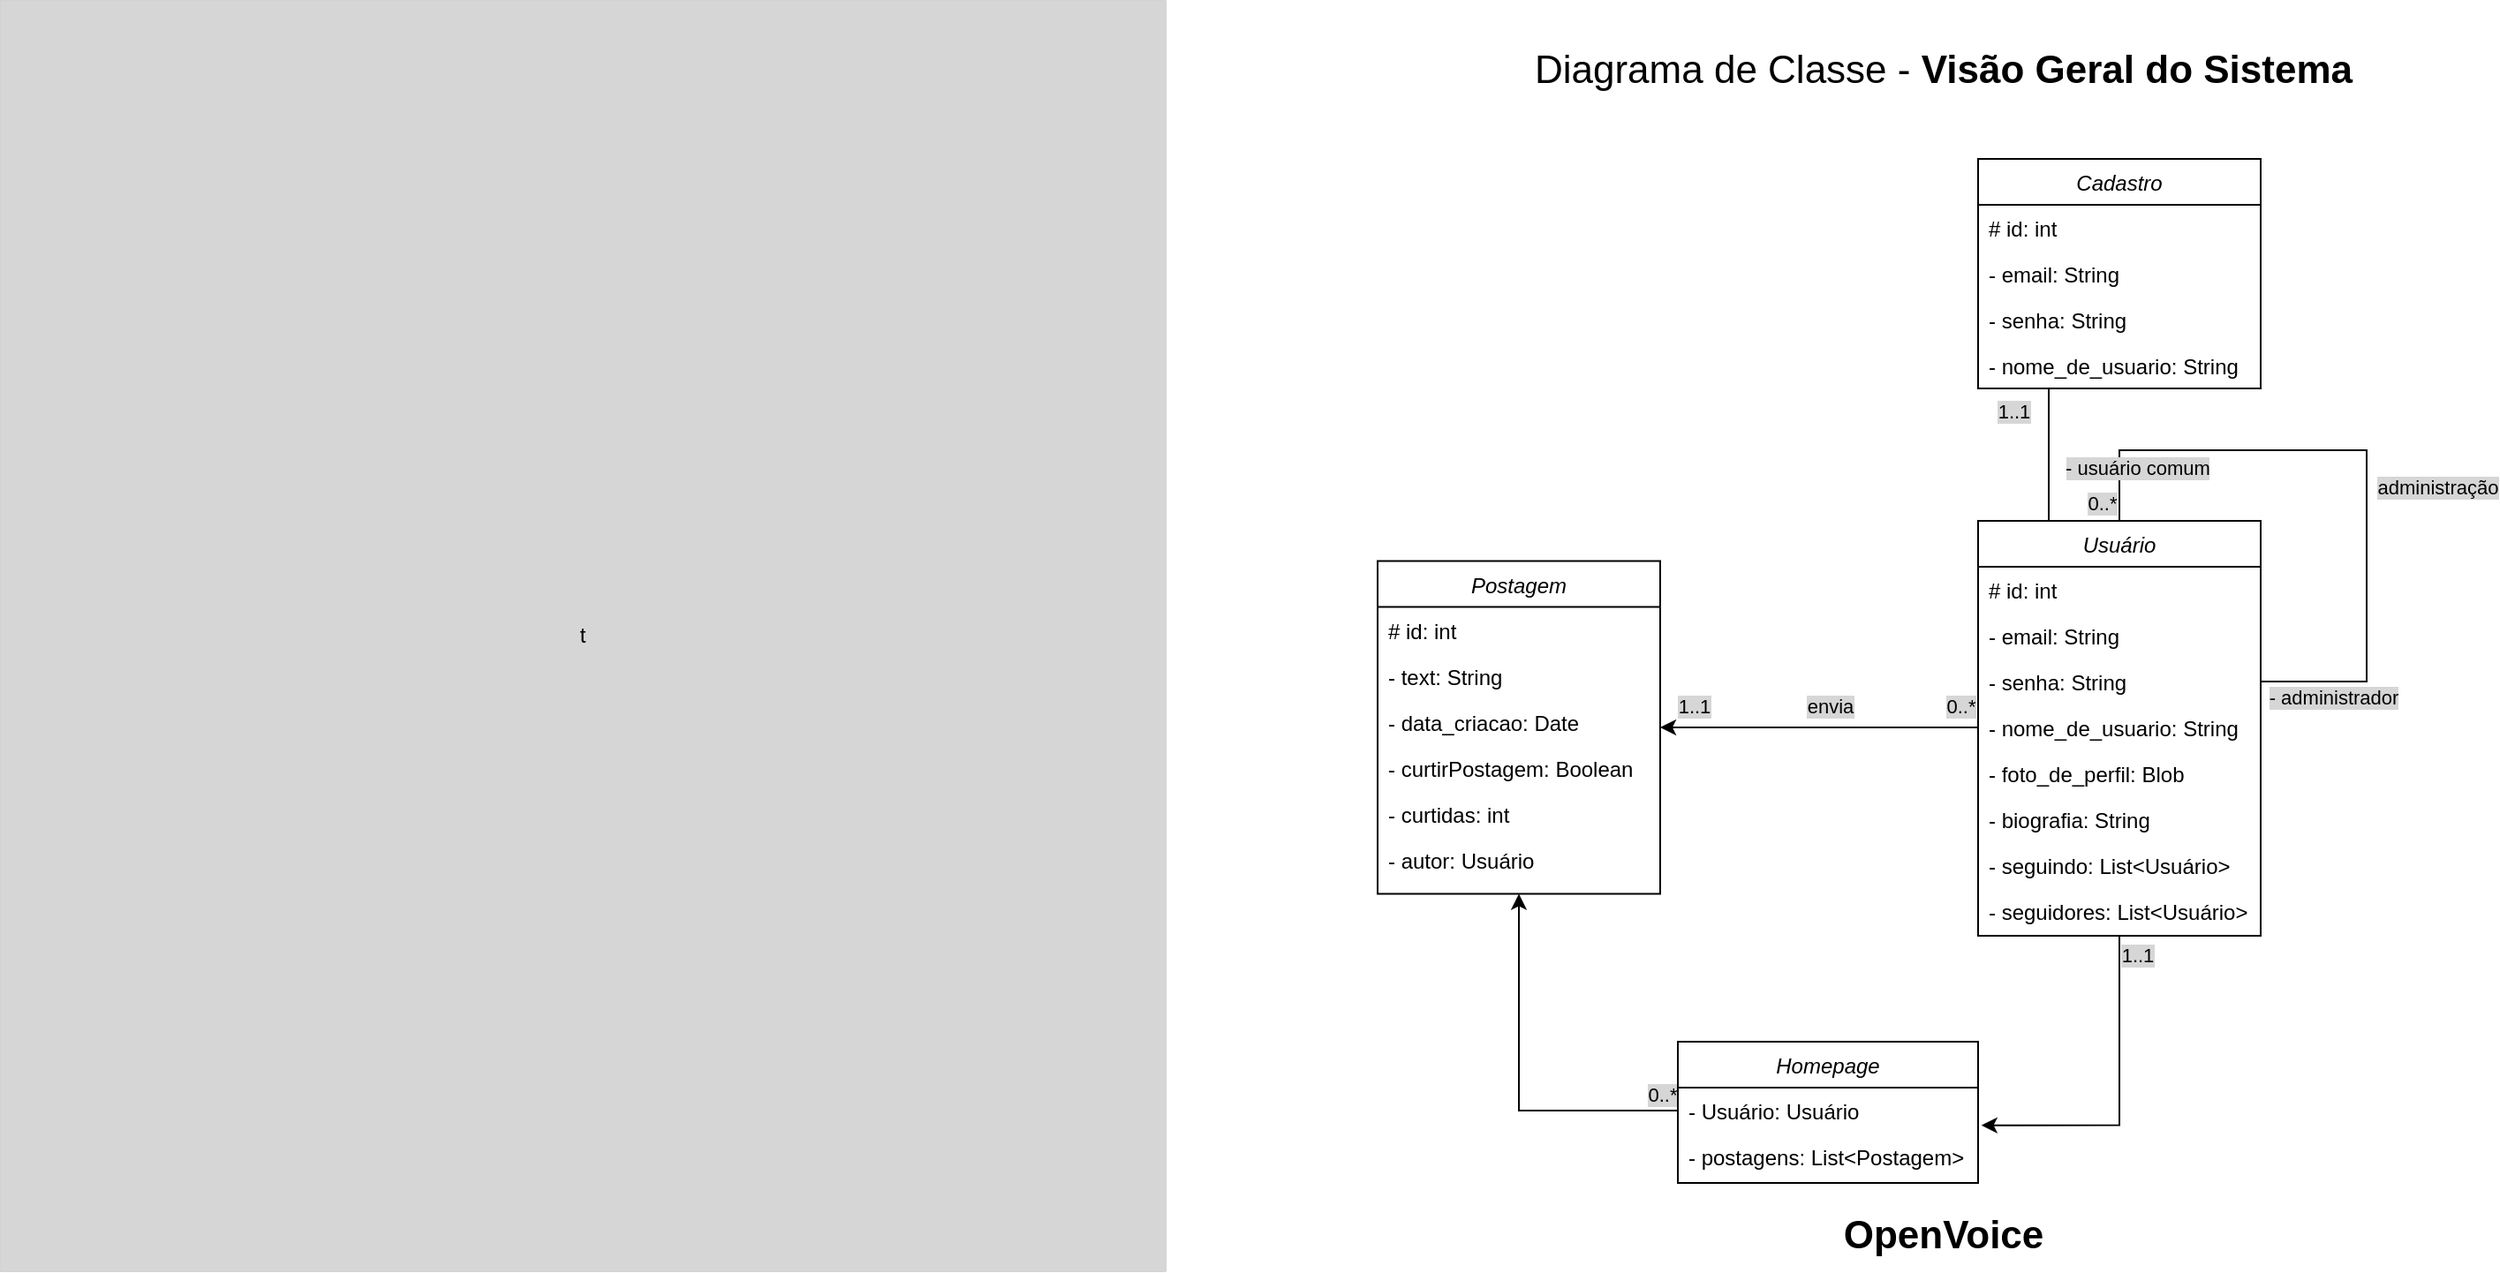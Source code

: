 <mxfile version="24.8.6">
  <diagram id="C5RBs43oDa-KdzZeNtuy" name="Page-1">
    <mxGraphModel dx="2087" dy="582" grid="1" gridSize="10" guides="1" tooltips="1" connect="1" arrows="1" fold="0" page="0" pageScale="1" pageWidth="827" pageHeight="1169" math="0" shadow="0">
      <root>
        <mxCell id="WIyWlLk6GJQsqaUBKTNV-0" />
        <mxCell id="WIyWlLk6GJQsqaUBKTNV-1" parent="WIyWlLk6GJQsqaUBKTNV-0" />
        <mxCell id="qVfFk3sxE2x1IZ7iYrnW-0" value="Cadastro" style="swimlane;fontStyle=0;childLayout=stackLayout;horizontal=1;startSize=26;fillColor=default;horizontalStack=0;resizeParent=1;resizeParentMax=0;resizeLast=0;collapsible=1;marginBottom=0;whiteSpace=wrap;html=1;" vertex="1" parent="WIyWlLk6GJQsqaUBKTNV-1">
          <mxGeometry x="-340" y="190" width="150" height="134" as="geometry" />
        </mxCell>
        <mxCell id="qVfFk3sxE2x1IZ7iYrnW-1" value="# id: int" style="text;strokeColor=none;fillColor=none;align=left;verticalAlign=top;spacingLeft=4;spacingRight=4;overflow=hidden;rotatable=0;points=[[0,0.5],[1,0.5]];portConstraint=eastwest;whiteSpace=wrap;html=1;" vertex="1" parent="qVfFk3sxE2x1IZ7iYrnW-0">
          <mxGeometry y="26" width="150" height="26" as="geometry" />
        </mxCell>
        <mxCell id="qVfFk3sxE2x1IZ7iYrnW-2" value="- email: String" style="text;strokeColor=none;fillColor=none;align=left;verticalAlign=top;spacingLeft=4;spacingRight=4;overflow=hidden;rotatable=0;points=[[0,0.5],[1,0.5]];portConstraint=eastwest;whiteSpace=wrap;html=1;" vertex="1" parent="qVfFk3sxE2x1IZ7iYrnW-0">
          <mxGeometry y="52" width="150" height="26" as="geometry" />
        </mxCell>
        <mxCell id="qVfFk3sxE2x1IZ7iYrnW-3" value="&lt;div&gt;- senha: String&lt;/div&gt;&lt;div&gt;&lt;br&gt;&lt;/div&gt;" style="text;strokeColor=none;fillColor=none;align=left;verticalAlign=top;spacingLeft=4;spacingRight=4;overflow=hidden;rotatable=0;points=[[0,0.5],[1,0.5]];portConstraint=eastwest;whiteSpace=wrap;html=1;" vertex="1" parent="qVfFk3sxE2x1IZ7iYrnW-0">
          <mxGeometry y="78" width="150" height="30" as="geometry" />
        </mxCell>
        <mxCell id="qVfFk3sxE2x1IZ7iYrnW-6" value="- nome_de_usuario: String" style="text;strokeColor=none;fillColor=none;align=left;verticalAlign=top;spacingLeft=4;spacingRight=4;overflow=hidden;rotatable=0;points=[[0,0.5],[1,0.5]];portConstraint=eastwest;whiteSpace=wrap;html=1;" vertex="1" parent="qVfFk3sxE2x1IZ7iYrnW-0">
          <mxGeometry y="108" width="150" height="26" as="geometry" />
        </mxCell>
        <mxCell id="GbrQn4fpmQiTkbEIg9Ye-4" value="t" style="rounded=0;whiteSpace=wrap;html=1;font-weight:bold;strokeWidth=0;perimeterSpacing=1;fillColor=#D6D6D6;fillStyle=solid;" parent="WIyWlLk6GJQsqaUBKTNV-1" vertex="1">
          <mxGeometry x="-820" y="90" width="660" height="720" as="geometry" />
        </mxCell>
        <mxCell id="DpbTsIQylc1d4dhlNPRi-38" value="" style="endArrow=none;html=1;rounded=0;entryX=0.25;entryY=1;entryDx=0;entryDy=0;exitX=0.25;exitY=0;exitDx=0;exitDy=0;" parent="WIyWlLk6GJQsqaUBKTNV-1" source="S_oMJGFzTZTvN_zWF7Dp-0" target="DpbTsIQylc1d4dhlNPRi-26" edge="1">
          <mxGeometry width="50" height="50" relative="1" as="geometry">
            <mxPoint x="300" y="370" as="sourcePoint" />
            <mxPoint x="300" y="300" as="targetPoint" />
          </mxGeometry>
        </mxCell>
        <mxCell id="DpbTsIQylc1d4dhlNPRi-39" value="1..1" style="edgeLabel;html=1;align=center;verticalAlign=middle;resizable=0;points=[];labelBackgroundColor=#d6d6d6;" parent="DpbTsIQylc1d4dhlNPRi-38" vertex="1" connectable="0">
          <mxGeometry x="0.35" relative="1" as="geometry">
            <mxPoint x="-20" y="-12" as="offset" />
          </mxGeometry>
        </mxCell>
        <mxCell id="GbrQn4fpmQiTkbEIg9Ye-0" style="edgeStyle=orthogonalEdgeStyle;rounded=0;orthogonalLoop=1;jettySize=auto;html=1;entryX=1.011;entryY=0.82;entryDx=0;entryDy=0;entryPerimeter=0;" parent="WIyWlLk6GJQsqaUBKTNV-1" source="S_oMJGFzTZTvN_zWF7Dp-0" target="DpbTsIQylc1d4dhlNPRi-49" edge="1">
          <mxGeometry relative="1" as="geometry" />
        </mxCell>
        <mxCell id="GbrQn4fpmQiTkbEIg9Ye-1" value="1..1" style="edgeLabel;html=1;align=center;verticalAlign=middle;resizable=0;points=[];labelBackgroundColor=#d6d6d6;" parent="GbrQn4fpmQiTkbEIg9Ye-0" vertex="1" connectable="0">
          <mxGeometry x="-0.694" relative="1" as="geometry">
            <mxPoint x="10" y="-18" as="offset" />
          </mxGeometry>
        </mxCell>
        <mxCell id="GbrQn4fpmQiTkbEIg9Ye-2" style="edgeStyle=orthogonalEdgeStyle;rounded=0;orthogonalLoop=1;jettySize=auto;html=1;entryX=0.5;entryY=1;entryDx=0;entryDy=0;" parent="WIyWlLk6GJQsqaUBKTNV-1" source="DpbTsIQylc1d4dhlNPRi-49" target="DpbTsIQylc1d4dhlNPRi-8" edge="1">
          <mxGeometry relative="1" as="geometry" />
        </mxCell>
        <mxCell id="GbrQn4fpmQiTkbEIg9Ye-3" value="0..*" style="edgeLabel;html=1;align=center;verticalAlign=middle;resizable=0;points=[];labelBackgroundColor=#d6d6d6;" parent="GbrQn4fpmQiTkbEIg9Ye-2" vertex="1" connectable="0">
          <mxGeometry x="-0.866" relative="1" as="geometry">
            <mxPoint x="5" y="-9" as="offset" />
          </mxGeometry>
        </mxCell>
        <mxCell id="GbrQn4fpmQiTkbEIg9Ye-10" style="edgeStyle=orthogonalEdgeStyle;rounded=0;orthogonalLoop=1;jettySize=auto;html=1;exitX=0;exitY=0.5;exitDx=0;exitDy=0;entryX=1;entryY=0.5;entryDx=0;entryDy=0;" parent="WIyWlLk6GJQsqaUBKTNV-1" source="DpbTsIQylc1d4dhlNPRi-7" target="DpbTsIQylc1d4dhlNPRi-8" edge="1">
          <mxGeometry relative="1" as="geometry" />
        </mxCell>
        <mxCell id="GbrQn4fpmQiTkbEIg9Ye-11" value="envia" style="edgeLabel;html=1;align=center;verticalAlign=middle;resizable=0;points=[];labelBackgroundColor=#d6d6d6;" parent="GbrQn4fpmQiTkbEIg9Ye-10" vertex="1" connectable="0">
          <mxGeometry x="-0.027" relative="1" as="geometry">
            <mxPoint x="3" y="-12" as="offset" />
          </mxGeometry>
        </mxCell>
        <mxCell id="GbrQn4fpmQiTkbEIg9Ye-12" value="0..*" style="edgeLabel;html=1;align=center;verticalAlign=middle;resizable=0;points=[];labelBackgroundColor=#d6d6d6;" parent="GbrQn4fpmQiTkbEIg9Ye-10" vertex="1" connectable="0">
          <mxGeometry x="-0.853" y="1" relative="1" as="geometry">
            <mxPoint x="3" y="-13" as="offset" />
          </mxGeometry>
        </mxCell>
        <mxCell id="GbrQn4fpmQiTkbEIg9Ye-13" value="1..1" style="edgeLabel;html=1;align=center;verticalAlign=middle;resizable=0;points=[];labelBackgroundColor=#d6d6d6;" parent="GbrQn4fpmQiTkbEIg9Ye-10" vertex="1" connectable="0">
          <mxGeometry x="0.796" y="2" relative="1" as="geometry">
            <mxPoint y="-14" as="offset" />
          </mxGeometry>
        </mxCell>
        <mxCell id="GbrQn4fpmQiTkbEIg9Ye-14" value="&lt;font style=&quot;font-size: 22px;&quot;&gt;Diagrama de Classe - &lt;b&gt;Visão Geral do Sistema&lt;br&gt;&lt;/b&gt;&lt;/font&gt;" style="text;html=1;align=center;verticalAlign=middle;resizable=0;points=[];autosize=1;strokeColor=none;fillColor=none;" parent="WIyWlLk6GJQsqaUBKTNV-1" vertex="1">
          <mxGeometry x="35" y="110" width="490" height="40" as="geometry" />
        </mxCell>
        <mxCell id="GbrQn4fpmQiTkbEIg9Ye-15" value="&lt;b&gt;&lt;font style=&quot;font-size: 22px;&quot;&gt;OpenVoice&lt;/font&gt;&lt;/b&gt;" style="text;html=1;align=center;verticalAlign=middle;resizable=0;points=[];autosize=1;strokeColor=none;fillColor=none;" parent="WIyWlLk6GJQsqaUBKTNV-1" vertex="1">
          <mxGeometry x="210" y="770" width="140" height="40" as="geometry" />
        </mxCell>
        <mxCell id="qVfFk3sxE2x1IZ7iYrnW-8" value="" style="group" vertex="1" connectable="0" parent="WIyWlLk6GJQsqaUBKTNV-1">
          <mxGeometry x="300" y="180" width="160" height="130" as="geometry" />
        </mxCell>
        <mxCell id="qVfFk3sxE2x1IZ7iYrnW-7" value="" style="whiteSpace=wrap;html=1;strokeColor=none;" vertex="1" parent="qVfFk3sxE2x1IZ7iYrnW-8">
          <mxGeometry y="26" width="160" height="104" as="geometry" />
        </mxCell>
        <mxCell id="DpbTsIQylc1d4dhlNPRi-26" value="Cadastro" style="swimlane;fontStyle=2;align=center;verticalAlign=top;childLayout=stackLayout;horizontal=1;startSize=26;horizontalStack=0;resizeParent=1;resizeLast=0;collapsible=1;marginBottom=0;rounded=0;shadow=0;strokeWidth=1;" parent="qVfFk3sxE2x1IZ7iYrnW-8" vertex="1">
          <mxGeometry width="160" height="130" as="geometry">
            <mxRectangle x="220" y="560" width="160" height="26" as="alternateBounds" />
          </mxGeometry>
        </mxCell>
        <mxCell id="DpbTsIQylc1d4dhlNPRi-27" value="# id: int" style="text;align=left;verticalAlign=top;spacingLeft=4;spacingRight=4;overflow=hidden;rotatable=0;points=[[0,0.5],[1,0.5]];portConstraint=eastwest;fillColor=none;strokeWidth=0;perimeterSpacing=1;labelBackgroundColor=none;" parent="DpbTsIQylc1d4dhlNPRi-26" vertex="1">
          <mxGeometry y="26" width="160" height="26" as="geometry" />
        </mxCell>
        <mxCell id="DpbTsIQylc1d4dhlNPRi-28" value="- email: String" style="text;align=left;verticalAlign=top;spacingLeft=4;spacingRight=4;overflow=hidden;rotatable=0;points=[[0,0.5],[1,0.5]];portConstraint=eastwest;rounded=0;shadow=0;html=0;fillColor=none;strokeWidth=0;perimeterSpacing=1;" parent="DpbTsIQylc1d4dhlNPRi-26" vertex="1">
          <mxGeometry y="52" width="160" height="26" as="geometry" />
        </mxCell>
        <mxCell id="DpbTsIQylc1d4dhlNPRi-29" value="- senha: String" style="text;align=left;verticalAlign=top;spacingLeft=4;spacingRight=4;overflow=hidden;rotatable=0;points=[[0,0.5],[1,0.5]];portConstraint=eastwest;rounded=0;shadow=0;html=0;fillColor=none;strokeWidth=0;perimeterSpacing=1;" parent="DpbTsIQylc1d4dhlNPRi-26" vertex="1">
          <mxGeometry y="78" width="160" height="26" as="geometry" />
        </mxCell>
        <mxCell id="DpbTsIQylc1d4dhlNPRi-36" value="- nome_de_usuario: String" style="text;align=left;verticalAlign=top;spacingLeft=4;spacingRight=4;overflow=hidden;rotatable=0;points=[[0,0.5],[1,0.5]];portConstraint=eastwest;rounded=0;shadow=0;html=0;fillColor=none;strokeWidth=0;perimeterSpacing=1;" parent="DpbTsIQylc1d4dhlNPRi-26" vertex="1">
          <mxGeometry y="104" width="160" height="26" as="geometry" />
        </mxCell>
        <mxCell id="qVfFk3sxE2x1IZ7iYrnW-12" value="" style="group" vertex="1" connectable="0" parent="WIyWlLk6GJQsqaUBKTNV-1">
          <mxGeometry x="130" y="680" width="170" height="80" as="geometry" />
        </mxCell>
        <mxCell id="qVfFk3sxE2x1IZ7iYrnW-9" value="" style="whiteSpace=wrap;html=1;fillColor=default;strokeColor=none;" vertex="1" parent="qVfFk3sxE2x1IZ7iYrnW-12">
          <mxGeometry y="20" width="170" height="60" as="geometry" />
        </mxCell>
        <mxCell id="DpbTsIQylc1d4dhlNPRi-48" value="Homepage" style="swimlane;fontStyle=2;align=center;verticalAlign=top;childLayout=stackLayout;horizontal=1;startSize=26;horizontalStack=0;resizeParent=1;resizeLast=0;collapsible=1;marginBottom=0;rounded=0;shadow=0;strokeWidth=1;" parent="qVfFk3sxE2x1IZ7iYrnW-12" vertex="1">
          <mxGeometry width="170" height="80" as="geometry">
            <mxRectangle x="220" y="560" width="160" height="26" as="alternateBounds" />
          </mxGeometry>
        </mxCell>
        <mxCell id="DpbTsIQylc1d4dhlNPRi-49" value="- Usuário: Usuário" style="text;align=left;verticalAlign=top;spacingLeft=4;spacingRight=4;overflow=hidden;rotatable=0;points=[[0,0.5],[1,0.5]];portConstraint=eastwest;fillColor=none;" parent="DpbTsIQylc1d4dhlNPRi-48" vertex="1">
          <mxGeometry y="26" width="170" height="26" as="geometry" />
        </mxCell>
        <mxCell id="DpbTsIQylc1d4dhlNPRi-61" value="- postagens: List&lt;Postagem&gt;" style="text;align=left;verticalAlign=top;spacingLeft=4;spacingRight=4;overflow=hidden;rotatable=0;points=[[0,0.5],[1,0.5]];portConstraint=eastwest;fillColor=none;" parent="DpbTsIQylc1d4dhlNPRi-48" vertex="1">
          <mxGeometry y="52" width="170" height="26" as="geometry" />
        </mxCell>
        <mxCell id="qVfFk3sxE2x1IZ7iYrnW-13" value="" style="group" vertex="1" connectable="0" parent="WIyWlLk6GJQsqaUBKTNV-1">
          <mxGeometry x="300" y="385" width="160" height="235" as="geometry" />
        </mxCell>
        <mxCell id="qVfFk3sxE2x1IZ7iYrnW-10" value="" style="whiteSpace=wrap;html=1;fillColor=default;strokeColor=none;" vertex="1" parent="qVfFk3sxE2x1IZ7iYrnW-13">
          <mxGeometry y="25" width="160" height="210" as="geometry" />
        </mxCell>
        <mxCell id="S_oMJGFzTZTvN_zWF7Dp-0" value="Usuário" style="swimlane;fontStyle=2;align=center;verticalAlign=top;childLayout=stackLayout;horizontal=1;startSize=26;horizontalStack=0;resizeParent=1;resizeLast=0;collapsible=1;marginBottom=0;rounded=0;shadow=0;strokeWidth=1;" parent="qVfFk3sxE2x1IZ7iYrnW-13" vertex="1">
          <mxGeometry width="160" height="235" as="geometry">
            <mxRectangle x="220" y="560" width="160" height="26" as="alternateBounds" />
          </mxGeometry>
        </mxCell>
        <mxCell id="S_oMJGFzTZTvN_zWF7Dp-1" value="# id: int" style="text;align=left;verticalAlign=top;spacingLeft=4;spacingRight=4;overflow=hidden;rotatable=0;points=[[0,0.5],[1,0.5]];portConstraint=eastwest;fillColor=none;" parent="S_oMJGFzTZTvN_zWF7Dp-0" vertex="1">
          <mxGeometry y="26" width="160" height="26" as="geometry" />
        </mxCell>
        <mxCell id="S_oMJGFzTZTvN_zWF7Dp-2" value="- email: String" style="text;align=left;verticalAlign=top;spacingLeft=4;spacingRight=4;overflow=hidden;rotatable=0;points=[[0,0.5],[1,0.5]];portConstraint=eastwest;rounded=0;shadow=0;html=0;fillColor=none;" parent="S_oMJGFzTZTvN_zWF7Dp-0" vertex="1">
          <mxGeometry y="52" width="160" height="26" as="geometry" />
        </mxCell>
        <mxCell id="S_oMJGFzTZTvN_zWF7Dp-3" value="- senha: String" style="text;align=left;verticalAlign=top;spacingLeft=4;spacingRight=4;overflow=hidden;rotatable=0;points=[[0,0.5],[1,0.5]];portConstraint=eastwest;rounded=0;shadow=0;html=0;fillColor=none;" parent="S_oMJGFzTZTvN_zWF7Dp-0" vertex="1">
          <mxGeometry y="78" width="160" height="26" as="geometry" />
        </mxCell>
        <mxCell id="DpbTsIQylc1d4dhlNPRi-1" value="" style="endArrow=none;html=1;rounded=0;exitX=1;exitY=0.5;exitDx=0;exitDy=0;entryX=0.5;entryY=0;entryDx=0;entryDy=0;" parent="S_oMJGFzTZTvN_zWF7Dp-0" source="S_oMJGFzTZTvN_zWF7Dp-3" target="S_oMJGFzTZTvN_zWF7Dp-0" edge="1">
          <mxGeometry width="50" height="50" relative="1" as="geometry">
            <mxPoint x="190" y="100" as="sourcePoint" />
            <mxPoint x="240" y="50" as="targetPoint" />
            <Array as="points">
              <mxPoint x="220" y="91" />
              <mxPoint x="220" y="-40" />
              <mxPoint x="80" y="-40" />
            </Array>
          </mxGeometry>
        </mxCell>
        <mxCell id="DpbTsIQylc1d4dhlNPRi-2" value="administração" style="edgeLabel;html=1;align=center;verticalAlign=middle;resizable=0;points=[];labelBackgroundColor=#d6d6d6;" parent="DpbTsIQylc1d4dhlNPRi-1" vertex="1" connectable="0">
          <mxGeometry x="-0.162" relative="1" as="geometry">
            <mxPoint x="40" y="-15" as="offset" />
          </mxGeometry>
        </mxCell>
        <mxCell id="DpbTsIQylc1d4dhlNPRi-4" value="- administrador" style="edgeLabel;html=1;align=center;verticalAlign=middle;resizable=0;points=[];labelBackgroundColor=#d6d6d6;" parent="DpbTsIQylc1d4dhlNPRi-1" vertex="1" connectable="0">
          <mxGeometry x="-0.923" relative="1" as="geometry">
            <mxPoint x="26" y="9" as="offset" />
          </mxGeometry>
        </mxCell>
        <mxCell id="DpbTsIQylc1d4dhlNPRi-5" value="- usuário comum" style="edgeLabel;html=1;align=center;verticalAlign=middle;resizable=0;points=[];labelBackgroundColor=#d6d6d6;" parent="DpbTsIQylc1d4dhlNPRi-1" vertex="1" connectable="0">
          <mxGeometry x="0.873" y="-1" relative="1" as="geometry">
            <mxPoint x="11" y="-7" as="offset" />
          </mxGeometry>
        </mxCell>
        <mxCell id="DpbTsIQylc1d4dhlNPRi-6" value="0..*" style="edgeLabel;html=1;align=center;verticalAlign=middle;resizable=0;points=[];labelBackgroundColor=#d6d6d6;" parent="DpbTsIQylc1d4dhlNPRi-1" vertex="1" connectable="0">
          <mxGeometry x="0.945" y="1" relative="1" as="geometry">
            <mxPoint x="-11" as="offset" />
          </mxGeometry>
        </mxCell>
        <mxCell id="DpbTsIQylc1d4dhlNPRi-7" value="- nome_de_usuario: String" style="text;align=left;verticalAlign=top;spacingLeft=4;spacingRight=4;overflow=hidden;rotatable=0;points=[[0,0.5],[1,0.5]];portConstraint=eastwest;rounded=0;shadow=0;html=0;fillColor=none;" parent="S_oMJGFzTZTvN_zWF7Dp-0" vertex="1">
          <mxGeometry y="104" width="160" height="26" as="geometry" />
        </mxCell>
        <mxCell id="DpbTsIQylc1d4dhlNPRi-19" value="- foto_de_perfil: Blob" style="text;align=left;verticalAlign=top;spacingLeft=4;spacingRight=4;overflow=hidden;rotatable=0;points=[[0,0.5],[1,0.5]];portConstraint=eastwest;rounded=0;shadow=0;html=0;fillColor=none;" parent="S_oMJGFzTZTvN_zWF7Dp-0" vertex="1">
          <mxGeometry y="130" width="160" height="26" as="geometry" />
        </mxCell>
        <mxCell id="S_oMJGFzTZTvN_zWF7Dp-15" value="- biografia: String" style="text;align=left;verticalAlign=top;spacingLeft=4;spacingRight=4;overflow=hidden;rotatable=0;points=[[0,0.5],[1,0.5]];portConstraint=eastwest;rounded=0;shadow=0;html=0;fillColor=none;" parent="S_oMJGFzTZTvN_zWF7Dp-0" vertex="1">
          <mxGeometry y="156" width="160" height="26" as="geometry" />
        </mxCell>
        <mxCell id="DpbTsIQylc1d4dhlNPRi-45" value="- seguindo: List&lt;Usuário&gt;" style="text;align=left;verticalAlign=top;spacingLeft=4;spacingRight=4;overflow=hidden;rotatable=0;points=[[0,0.5],[1,0.5]];portConstraint=eastwest;rounded=0;shadow=0;html=0;fillColor=none;" parent="S_oMJGFzTZTvN_zWF7Dp-0" vertex="1">
          <mxGeometry y="182" width="160" height="26" as="geometry" />
        </mxCell>
        <mxCell id="DpbTsIQylc1d4dhlNPRi-47" value="- seguidores: List&lt;Usuário&gt;" style="text;align=left;verticalAlign=top;spacingLeft=4;spacingRight=4;overflow=hidden;rotatable=0;points=[[0,0.5],[1,0.5]];portConstraint=eastwest;rounded=0;shadow=0;html=0;fillColor=none;" parent="qVfFk3sxE2x1IZ7iYrnW-13" vertex="1">
          <mxGeometry y="208" width="160" height="26" as="geometry" />
        </mxCell>
        <mxCell id="qVfFk3sxE2x1IZ7iYrnW-14" value="" style="group" vertex="1" connectable="0" parent="WIyWlLk6GJQsqaUBKTNV-1">
          <mxGeometry x="-40" y="407.75" width="160" height="188.5" as="geometry" />
        </mxCell>
        <mxCell id="qVfFk3sxE2x1IZ7iYrnW-11" value="" style="whiteSpace=wrap;html=1;fillColor=default;strokeColor=none;" vertex="1" parent="qVfFk3sxE2x1IZ7iYrnW-14">
          <mxGeometry y="18.5" width="160" height="170" as="geometry" />
        </mxCell>
        <mxCell id="DpbTsIQylc1d4dhlNPRi-8" value="Postagem" style="swimlane;fontStyle=2;align=center;verticalAlign=top;childLayout=stackLayout;horizontal=1;startSize=26;horizontalStack=0;resizeParent=1;resizeLast=0;collapsible=1;marginBottom=0;rounded=0;shadow=0;strokeWidth=1;fillColor=default;" parent="qVfFk3sxE2x1IZ7iYrnW-14" vertex="1">
          <mxGeometry width="160" height="188.5" as="geometry">
            <mxRectangle x="220" y="560" width="160" height="26" as="alternateBounds" />
          </mxGeometry>
        </mxCell>
        <mxCell id="DpbTsIQylc1d4dhlNPRi-9" value="# id: int" style="text;align=left;verticalAlign=top;spacingLeft=4;spacingRight=4;overflow=hidden;rotatable=0;points=[[0,0.5],[1,0.5]];portConstraint=eastwest;fillColor=none;strokeWidth=1;perimeterSpacing=0;" parent="DpbTsIQylc1d4dhlNPRi-8" vertex="1">
          <mxGeometry y="26" width="160" height="26" as="geometry" />
        </mxCell>
        <mxCell id="DpbTsIQylc1d4dhlNPRi-10" value="- text: String" style="text;align=left;verticalAlign=top;spacingLeft=4;spacingRight=4;overflow=hidden;rotatable=0;points=[[0,0.5],[1,0.5]];portConstraint=eastwest;rounded=0;shadow=0;html=0;fillColor=none;" parent="DpbTsIQylc1d4dhlNPRi-8" vertex="1">
          <mxGeometry y="52" width="160" height="26" as="geometry" />
        </mxCell>
        <mxCell id="DpbTsIQylc1d4dhlNPRi-11" value="- data_criacao: Date" style="text;align=left;verticalAlign=top;spacingLeft=4;spacingRight=4;overflow=hidden;rotatable=0;points=[[0,0.5],[1,0.5]];portConstraint=eastwest;rounded=0;shadow=0;html=0;fillColor=none;" parent="DpbTsIQylc1d4dhlNPRi-8" vertex="1">
          <mxGeometry y="78" width="160" height="26" as="geometry" />
        </mxCell>
        <mxCell id="DpbTsIQylc1d4dhlNPRi-12" value="- curtirPostagem: Boolean" style="text;align=left;verticalAlign=top;spacingLeft=4;spacingRight=4;overflow=hidden;rotatable=0;points=[[0,0.5],[1,0.5]];portConstraint=eastwest;rounded=0;shadow=0;html=0;fillColor=none;" parent="DpbTsIQylc1d4dhlNPRi-8" vertex="1">
          <mxGeometry y="104" width="160" height="26" as="geometry" />
        </mxCell>
        <mxCell id="DpbTsIQylc1d4dhlNPRi-24" value="- curtidas: int" style="text;align=left;verticalAlign=top;spacingLeft=4;spacingRight=4;overflow=hidden;rotatable=0;points=[[0,0.5],[1,0.5]];portConstraint=eastwest;rounded=0;shadow=0;html=0;fillColor=none;" parent="DpbTsIQylc1d4dhlNPRi-8" vertex="1">
          <mxGeometry y="130" width="160" height="26" as="geometry" />
        </mxCell>
        <mxCell id="DpbTsIQylc1d4dhlNPRi-25" value="- autor: Usuário" style="text;align=left;verticalAlign=top;spacingLeft=4;spacingRight=4;overflow=hidden;rotatable=0;points=[[0,0.5],[1,0.5]];portConstraint=eastwest;rounded=0;shadow=0;html=0;fillColor=none;" parent="DpbTsIQylc1d4dhlNPRi-8" vertex="1">
          <mxGeometry y="156" width="160" height="26" as="geometry" />
        </mxCell>
      </root>
    </mxGraphModel>
  </diagram>
</mxfile>

